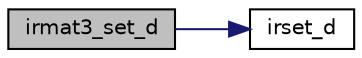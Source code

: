 digraph "irmat3_set_d"
{
  edge [fontname="Helvetica",fontsize="10",labelfontname="Helvetica",labelfontsize="10"];
  node [fontname="Helvetica",fontsize="10",shape=record];
  rankdir="LR";
  Node84 [label="irmat3_set_d",height=0.2,width=0.4,color="black", fillcolor="grey75", style="filled", fontcolor="black"];
  Node84 -> Node85 [color="midnightblue",fontsize="10",style="solid",fontname="Helvetica"];
  Node85 [label="irset_d",height=0.2,width=0.4,color="black", fillcolor="white", style="filled",URL="$irmulti_8c.html#a2fdabfa10335af36c3951880616b5589",tooltip="倍精度実数の設定 [y0,y1]=[x,x]. "];
}
